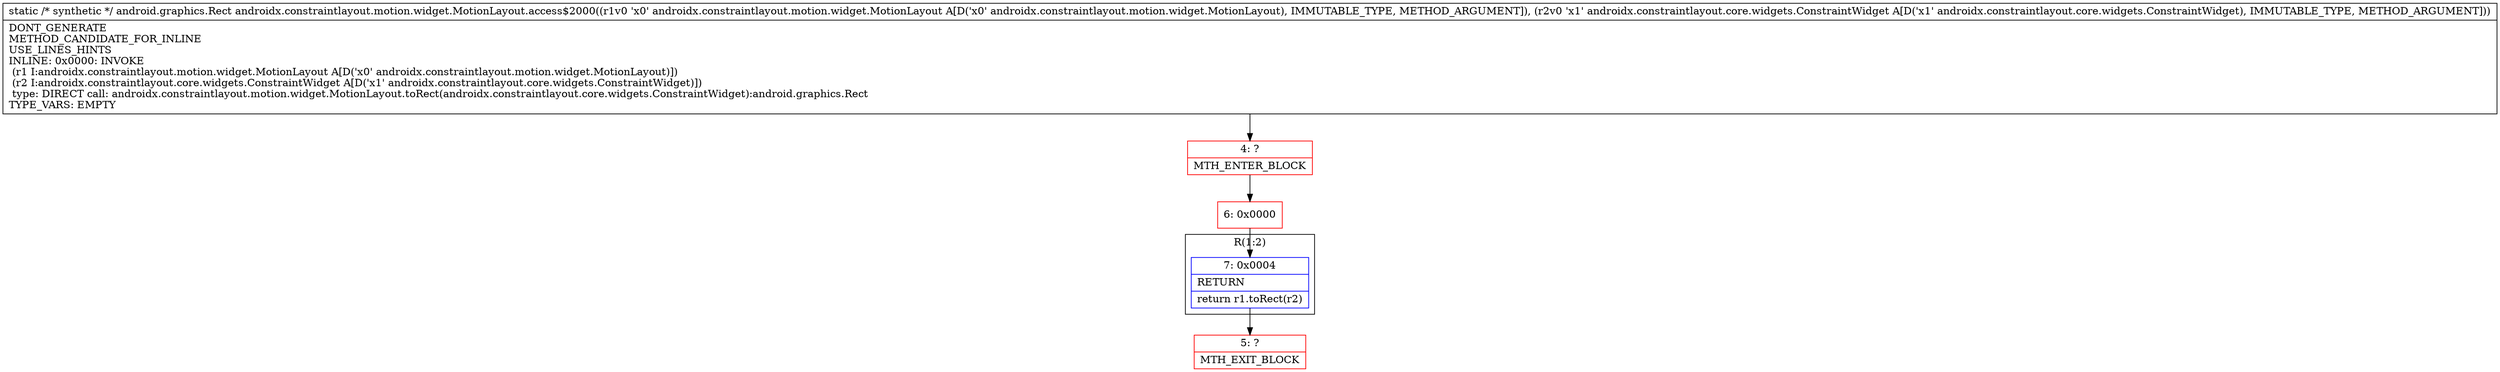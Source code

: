 digraph "CFG forandroidx.constraintlayout.motion.widget.MotionLayout.access$2000(Landroidx\/constraintlayout\/motion\/widget\/MotionLayout;Landroidx\/constraintlayout\/core\/widgets\/ConstraintWidget;)Landroid\/graphics\/Rect;" {
subgraph cluster_Region_926186157 {
label = "R(1:2)";
node [shape=record,color=blue];
Node_7 [shape=record,label="{7\:\ 0x0004|RETURN\l|return r1.toRect(r2)\l}"];
}
Node_4 [shape=record,color=red,label="{4\:\ ?|MTH_ENTER_BLOCK\l}"];
Node_6 [shape=record,color=red,label="{6\:\ 0x0000}"];
Node_5 [shape=record,color=red,label="{5\:\ ?|MTH_EXIT_BLOCK\l}"];
MethodNode[shape=record,label="{static \/* synthetic *\/ android.graphics.Rect androidx.constraintlayout.motion.widget.MotionLayout.access$2000((r1v0 'x0' androidx.constraintlayout.motion.widget.MotionLayout A[D('x0' androidx.constraintlayout.motion.widget.MotionLayout), IMMUTABLE_TYPE, METHOD_ARGUMENT]), (r2v0 'x1' androidx.constraintlayout.core.widgets.ConstraintWidget A[D('x1' androidx.constraintlayout.core.widgets.ConstraintWidget), IMMUTABLE_TYPE, METHOD_ARGUMENT]))  | DONT_GENERATE\lMETHOD_CANDIDATE_FOR_INLINE\lUSE_LINES_HINTS\lINLINE: 0x0000: INVOKE  \l  (r1 I:androidx.constraintlayout.motion.widget.MotionLayout A[D('x0' androidx.constraintlayout.motion.widget.MotionLayout)])\l  (r2 I:androidx.constraintlayout.core.widgets.ConstraintWidget A[D('x1' androidx.constraintlayout.core.widgets.ConstraintWidget)])\l type: DIRECT call: androidx.constraintlayout.motion.widget.MotionLayout.toRect(androidx.constraintlayout.core.widgets.ConstraintWidget):android.graphics.Rect\lTYPE_VARS: EMPTY\l}"];
MethodNode -> Node_4;Node_7 -> Node_5;
Node_4 -> Node_6;
Node_6 -> Node_7;
}

